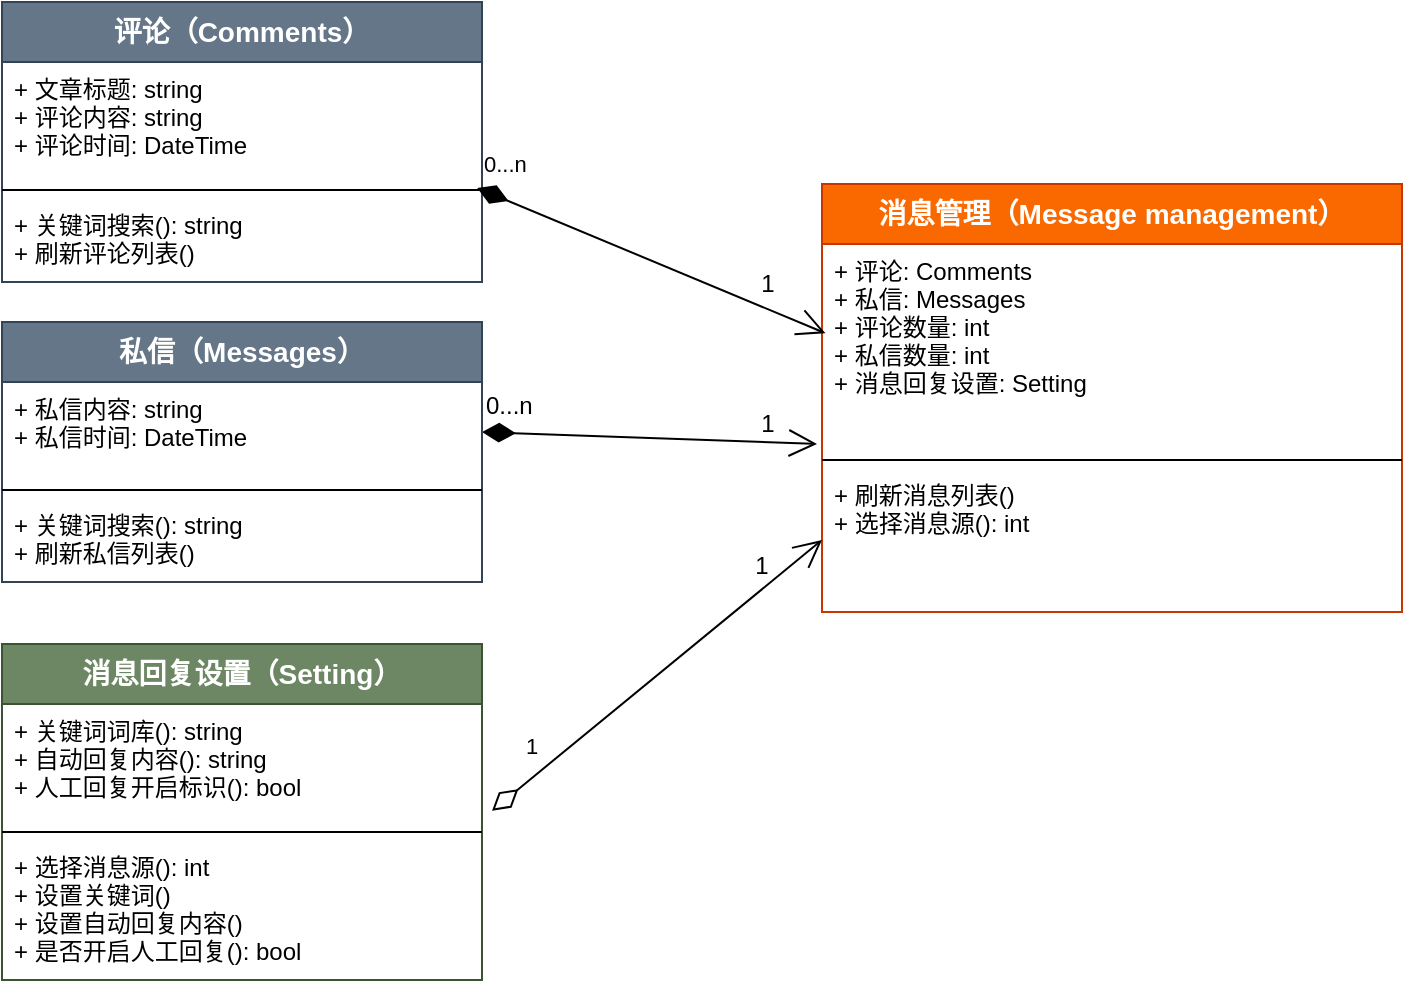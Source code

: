 <mxfile version="12.1.0" type="device" pages="1"><diagram id="kLkyTT4RMx1ix4jsi-1U" name="Page-1"><mxGraphModel dx="440" dy="348" grid="1" gridSize="10" guides="1" tooltips="1" connect="1" arrows="1" fold="1" page="1" pageScale="1" pageWidth="827" pageHeight="1169" math="0" shadow="0"><root><mxCell id="0"/><mxCell id="1" parent="0"/><mxCell id="YJgrN-Vo5FL3ECdHIfps-16" value="&lt;font style=&quot;font-size: 12px&quot;&gt;0...n&lt;/font&gt;" style="endArrow=open;html=1;endSize=12;startArrow=diamondThin;startSize=14;startFill=1;align=left;verticalAlign=bottom;fontSize=14;exitX=1;exitY=0.5;exitDx=0;exitDy=0;" parent="1" edge="1" source="YJgrN-Vo5FL3ECdHIfps-30"><mxGeometry x="-1" y="3" relative="1" as="geometry"><mxPoint x="277.5" y="830" as="sourcePoint"/><mxPoint x="437.5" y="830" as="targetPoint"/></mxGeometry></mxCell><mxCell id="YJgrN-Vo5FL3ECdHIfps-29" value="私信（Messages）" style="swimlane;fontStyle=1;align=center;verticalAlign=top;childLayout=stackLayout;horizontal=1;startSize=30;horizontalStack=0;resizeParent=1;resizeParentMax=0;resizeLast=0;collapsible=1;marginBottom=0;fontSize=14;fillColor=#647687;strokeColor=#314354;fontColor=#ffffff;" parent="1" vertex="1"><mxGeometry x="30" y="769" width="240" height="130" as="geometry"/></mxCell><mxCell id="YJgrN-Vo5FL3ECdHIfps-30" value="+ 私信内容: string&#10;+ 私信时间: DateTime" style="text;strokeColor=none;fillColor=none;align=left;verticalAlign=top;spacingLeft=4;spacingRight=4;overflow=hidden;rotatable=0;points=[[0,0.5],[1,0.5]];portConstraint=eastwest;" parent="YJgrN-Vo5FL3ECdHIfps-29" vertex="1"><mxGeometry y="30" width="240" height="50" as="geometry"/></mxCell><mxCell id="YJgrN-Vo5FL3ECdHIfps-31" value="" style="line;strokeWidth=1;fillColor=none;align=left;verticalAlign=middle;spacingTop=-1;spacingLeft=3;spacingRight=3;rotatable=0;labelPosition=right;points=[];portConstraint=eastwest;" parent="YJgrN-Vo5FL3ECdHIfps-29" vertex="1"><mxGeometry y="80" width="240" height="8" as="geometry"/></mxCell><mxCell id="YJgrN-Vo5FL3ECdHIfps-32" value="+ 关键词搜索(): string&#10;+ 刷新私信列表()" style="text;strokeColor=none;fillColor=none;align=left;verticalAlign=top;spacingLeft=4;spacingRight=4;overflow=hidden;rotatable=0;points=[[0,0.5],[1,0.5]];portConstraint=eastwest;" parent="YJgrN-Vo5FL3ECdHIfps-29" vertex="1"><mxGeometry y="88" width="240" height="42" as="geometry"/></mxCell><mxCell id="YJgrN-Vo5FL3ECdHIfps-33" value="消息管理（Message management）" style="swimlane;fontStyle=1;align=center;verticalAlign=top;childLayout=stackLayout;horizontal=1;startSize=30;horizontalStack=0;resizeParent=1;resizeParentMax=0;resizeLast=0;collapsible=1;marginBottom=0;fontSize=14;fillColor=#fa6800;strokeColor=#C73500;fontColor=#ffffff;" parent="1" vertex="1"><mxGeometry x="440" y="700" width="290" height="214" as="geometry"/></mxCell><mxCell id="YJgrN-Vo5FL3ECdHIfps-34" value="+ 评论: Comments&#10;+ 私信: Messages&#10;+ 评论数量: int&#10;+ 私信数量: int&#10;+ 消息回复设置: Setting" style="text;strokeColor=none;fillColor=none;align=left;verticalAlign=top;spacingLeft=4;spacingRight=4;overflow=hidden;rotatable=0;points=[[0,0.5],[1,0.5]];portConstraint=eastwest;" parent="YJgrN-Vo5FL3ECdHIfps-33" vertex="1"><mxGeometry y="30" width="290" height="104" as="geometry"/></mxCell><mxCell id="YJgrN-Vo5FL3ECdHIfps-35" value="" style="line;strokeWidth=1;fillColor=none;align=left;verticalAlign=middle;spacingTop=-1;spacingLeft=3;spacingRight=3;rotatable=0;labelPosition=right;points=[];portConstraint=eastwest;" parent="YJgrN-Vo5FL3ECdHIfps-33" vertex="1"><mxGeometry y="134" width="290" height="8" as="geometry"/></mxCell><mxCell id="YJgrN-Vo5FL3ECdHIfps-36" value="+ 刷新消息列表()&#10;+ 选择消息源(): int" style="text;strokeColor=none;fillColor=none;align=left;verticalAlign=top;spacingLeft=4;spacingRight=4;overflow=hidden;rotatable=0;points=[[0,0.5],[1,0.5]];portConstraint=eastwest;" parent="YJgrN-Vo5FL3ECdHIfps-33" vertex="1"><mxGeometry y="142" width="290" height="72" as="geometry"/></mxCell><mxCell id="YJgrN-Vo5FL3ECdHIfps-38" value="&lt;font style=&quot;font-size: 12px&quot;&gt;1&lt;/font&gt;" style="text;html=1;strokeColor=none;fillColor=none;align=center;verticalAlign=middle;whiteSpace=wrap;rounded=0;fontSize=14;" parent="1" vertex="1"><mxGeometry x="393" y="739" width="40" height="20" as="geometry"/></mxCell><mxCell id="YJgrN-Vo5FL3ECdHIfps-39" value="&lt;font style=&quot;font-size: 12px&quot;&gt;1&lt;/font&gt;" style="text;html=1;strokeColor=none;fillColor=none;align=center;verticalAlign=middle;whiteSpace=wrap;rounded=0;fontSize=14;" parent="1" vertex="1"><mxGeometry x="393" y="809" width="40" height="20" as="geometry"/></mxCell><mxCell id="NV9-ts087RgjjQD-AmPv-7" value="消息回复设置（Setting）" style="swimlane;fontStyle=1;align=center;verticalAlign=top;childLayout=stackLayout;horizontal=1;startSize=30;horizontalStack=0;resizeParent=1;resizeParentMax=0;resizeLast=0;collapsible=1;marginBottom=0;fontSize=14;fillColor=#6d8764;strokeColor=#3A5431;fontColor=#ffffff;" parent="1" vertex="1"><mxGeometry x="30" y="930" width="240" height="168" as="geometry"/></mxCell><mxCell id="NV9-ts087RgjjQD-AmPv-8" value="+ 关键词词库(): string&#10;+ 自动回复内容(): string&#10;+ 人工回复开启标识(): bool" style="text;strokeColor=none;fillColor=none;align=left;verticalAlign=top;spacingLeft=4;spacingRight=4;overflow=hidden;rotatable=0;points=[[0,0.5],[1,0.5]];portConstraint=eastwest;" parent="NV9-ts087RgjjQD-AmPv-7" vertex="1"><mxGeometry y="30" width="240" height="60" as="geometry"/></mxCell><mxCell id="NV9-ts087RgjjQD-AmPv-9" value="" style="line;strokeWidth=1;fillColor=none;align=left;verticalAlign=middle;spacingTop=-1;spacingLeft=3;spacingRight=3;rotatable=0;labelPosition=right;points=[];portConstraint=eastwest;" parent="NV9-ts087RgjjQD-AmPv-7" vertex="1"><mxGeometry y="90" width="240" height="8" as="geometry"/></mxCell><mxCell id="NV9-ts087RgjjQD-AmPv-10" value="+ 选择消息源(): int&#10;+ 设置关键词()&#10;+ 设置自动回复内容()&#10;+ 是否开启人工回复(): bool" style="text;strokeColor=none;fillColor=none;align=left;verticalAlign=top;spacingLeft=4;spacingRight=4;overflow=hidden;rotatable=0;points=[[0,0.5],[1,0.5]];portConstraint=eastwest;" parent="NV9-ts087RgjjQD-AmPv-7" vertex="1"><mxGeometry y="98" width="240" height="70" as="geometry"/></mxCell><mxCell id="BqNUnUyZ4MFg3EHxXbci-2" value="评论（Comments）" style="swimlane;fontStyle=1;align=center;verticalAlign=top;childLayout=stackLayout;horizontal=1;startSize=30;horizontalStack=0;resizeParent=1;resizeParentMax=0;resizeLast=0;collapsible=1;marginBottom=0;fontSize=14;fillColor=#647687;strokeColor=#314354;fontColor=#ffffff;" vertex="1" parent="1"><mxGeometry x="30" y="609" width="240" height="140" as="geometry"/></mxCell><mxCell id="BqNUnUyZ4MFg3EHxXbci-3" value="+ 文章标题: string&#10;+ 评论内容: string&#10;+ 评论时间: DateTime" style="text;strokeColor=none;fillColor=none;align=left;verticalAlign=top;spacingLeft=4;spacingRight=4;overflow=hidden;rotatable=0;points=[[0,0.5],[1,0.5]];portConstraint=eastwest;" vertex="1" parent="BqNUnUyZ4MFg3EHxXbci-2"><mxGeometry y="30" width="240" height="60" as="geometry"/></mxCell><mxCell id="BqNUnUyZ4MFg3EHxXbci-4" value="" style="line;strokeWidth=1;fillColor=none;align=left;verticalAlign=middle;spacingTop=-1;spacingLeft=3;spacingRight=3;rotatable=0;labelPosition=right;points=[];portConstraint=eastwest;" vertex="1" parent="BqNUnUyZ4MFg3EHxXbci-2"><mxGeometry y="90" width="240" height="8" as="geometry"/></mxCell><mxCell id="BqNUnUyZ4MFg3EHxXbci-5" value="+ 关键词搜索(): string&#10;+ 刷新评论列表()" style="text;strokeColor=none;fillColor=none;align=left;verticalAlign=top;spacingLeft=4;spacingRight=4;overflow=hidden;rotatable=0;points=[[0,0.5],[1,0.5]];portConstraint=eastwest;" vertex="1" parent="BqNUnUyZ4MFg3EHxXbci-2"><mxGeometry y="98" width="240" height="42" as="geometry"/></mxCell><mxCell id="BqNUnUyZ4MFg3EHxXbci-6" value="0...n" style="endArrow=open;html=1;endSize=12;startArrow=diamondThin;startSize=14;startFill=1;align=left;verticalAlign=bottom;entryX=0.006;entryY=0.429;entryDx=0;entryDy=0;entryPerimeter=0;exitX=0.99;exitY=1.05;exitDx=0;exitDy=0;exitPerimeter=0;" edge="1" parent="1" source="BqNUnUyZ4MFg3EHxXbci-3" target="YJgrN-Vo5FL3ECdHIfps-34"><mxGeometry x="-1" y="3" relative="1" as="geometry"><mxPoint x="270" y="697.5" as="sourcePoint"/><mxPoint x="430" y="697.5" as="targetPoint"/></mxGeometry></mxCell><mxCell id="BqNUnUyZ4MFg3EHxXbci-10" value="1" style="endArrow=open;html=1;endSize=12;startArrow=diamondThin;startSize=14;startFill=0;align=left;verticalAlign=bottom;entryX=0;entryY=0.5;entryDx=0;entryDy=0;exitX=1.021;exitY=0.889;exitDx=0;exitDy=0;exitPerimeter=0;" edge="1" parent="1" source="NV9-ts087RgjjQD-AmPv-8" target="YJgrN-Vo5FL3ECdHIfps-36"><mxGeometry x="-0.753" y="9" relative="1" as="geometry"><mxPoint x="270" y="989.5" as="sourcePoint"/><mxPoint x="430" y="989.5" as="targetPoint"/><mxPoint as="offset"/></mxGeometry></mxCell><mxCell id="BqNUnUyZ4MFg3EHxXbci-19" value="&lt;font style=&quot;font-size: 12px&quot;&gt;1&lt;/font&gt;" style="text;html=1;strokeColor=none;fillColor=none;align=center;verticalAlign=middle;whiteSpace=wrap;rounded=0;fontSize=14;rotation=0;" vertex="1" parent="1"><mxGeometry x="390" y="880" width="40" height="20" as="geometry"/></mxCell></root></mxGraphModel></diagram></mxfile>